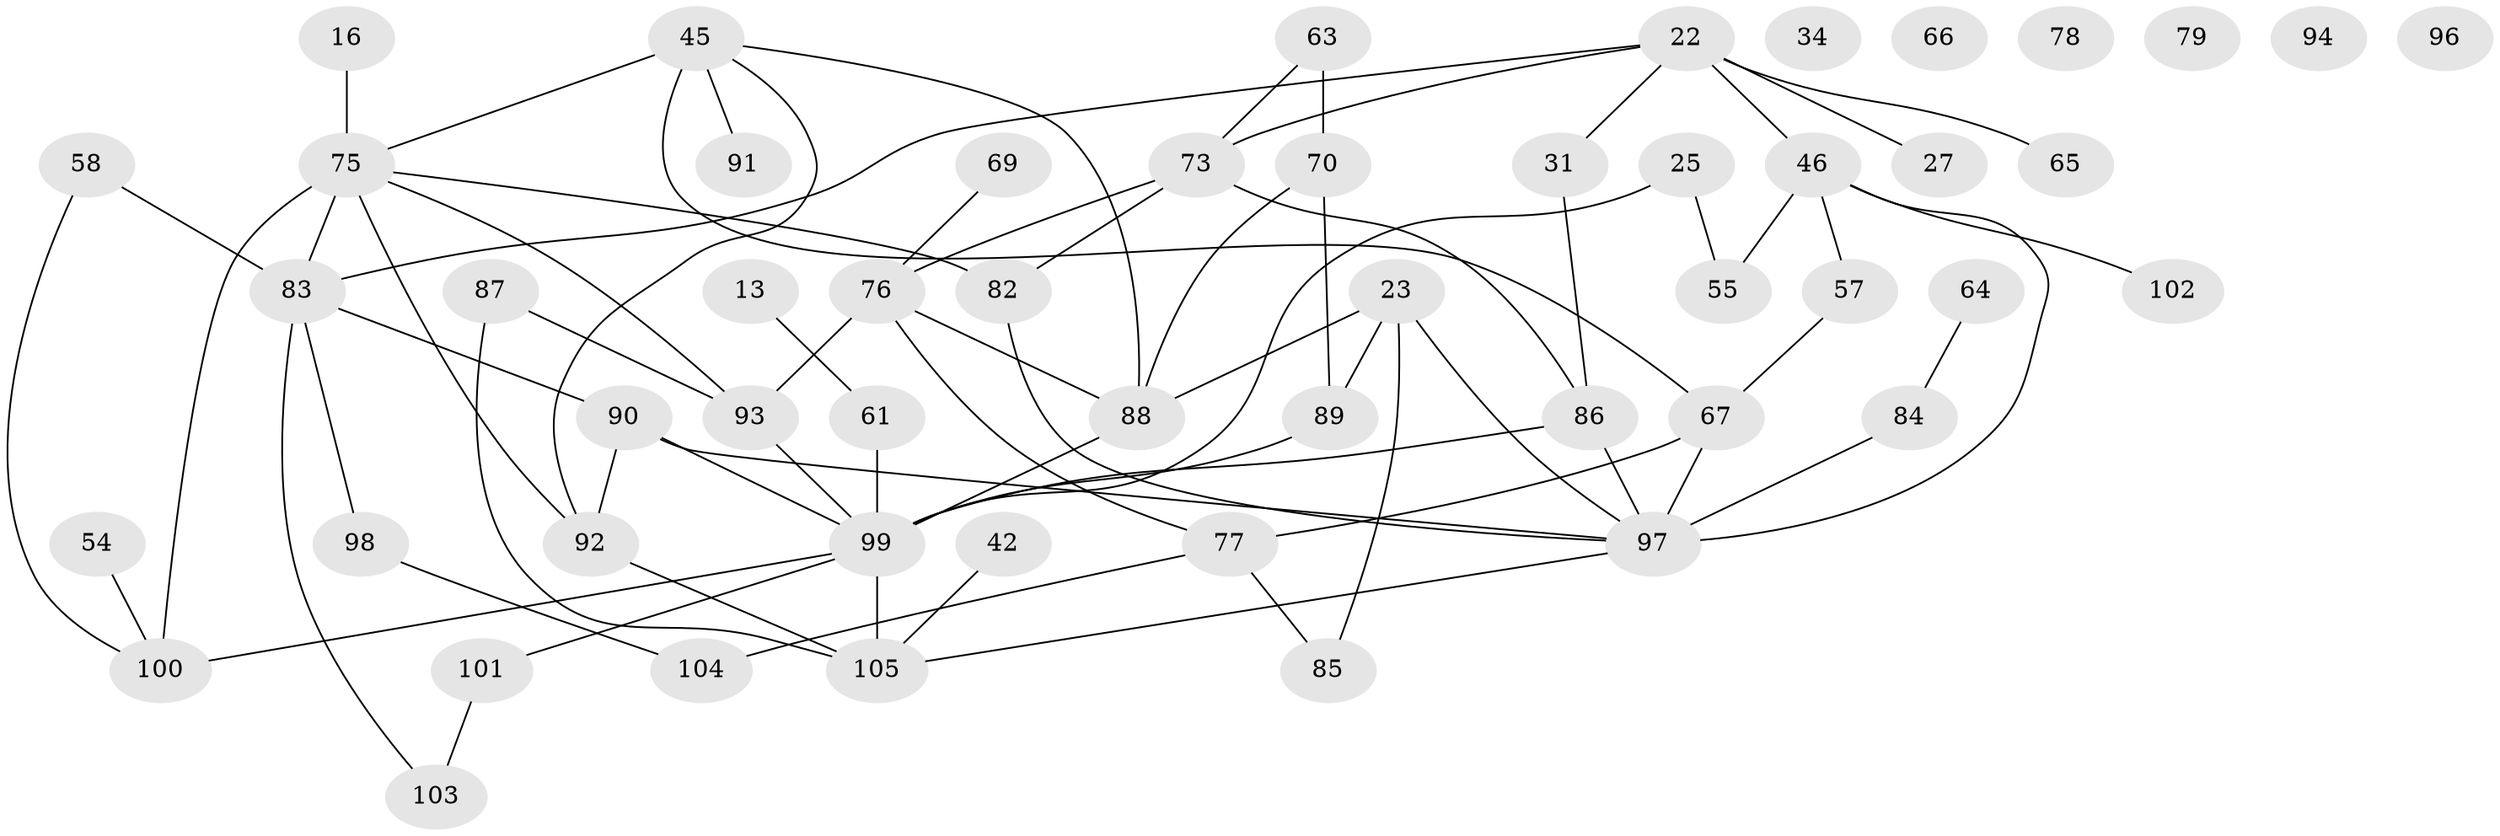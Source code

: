 // original degree distribution, {4: 0.2, 3: 0.26666666666666666, 6: 0.0380952380952381, 2: 0.23809523809523808, 1: 0.13333333333333333, 5: 0.05714285714285714, 8: 0.009523809523809525, 0: 0.05714285714285714}
// Generated by graph-tools (version 1.1) at 2025/40/03/09/25 04:40:08]
// undirected, 52 vertices, 73 edges
graph export_dot {
graph [start="1"]
  node [color=gray90,style=filled];
  13;
  16;
  22;
  23;
  25;
  27;
  31;
  34;
  42;
  45 [super="+19+28"];
  46 [super="+37+32"];
  54;
  55;
  57 [super="+50"];
  58;
  61 [super="+12"];
  63;
  64;
  65;
  66;
  67 [super="+21"];
  69;
  70 [super="+39"];
  73 [super="+48+62"];
  75 [super="+43+44+60+72+74"];
  76 [super="+6"];
  77;
  78;
  79;
  82;
  83 [super="+30+81"];
  84;
  85;
  86;
  87;
  88;
  89 [super="+20"];
  90 [super="+24"];
  91;
  92 [super="+71"];
  93 [super="+56"];
  94;
  96;
  97 [super="+68+53+52"];
  98;
  99 [super="+15+80+49"];
  100 [super="+17+47"];
  101;
  102;
  103;
  104 [super="+35"];
  105 [super="+95"];
  13 -- 61;
  16 -- 75;
  22 -- 27;
  22 -- 31;
  22 -- 46 [weight=2];
  22 -- 65;
  22 -- 73;
  22 -- 83 [weight=2];
  23 -- 85;
  23 -- 88;
  23 -- 89 [weight=2];
  23 -- 97 [weight=2];
  25 -- 55;
  25 -- 99;
  31 -- 86;
  42 -- 105;
  45 -- 67 [weight=2];
  45 -- 88 [weight=2];
  45 -- 91;
  45 -- 92;
  45 -- 75 [weight=2];
  46 -- 57;
  46 -- 97 [weight=2];
  46 -- 102;
  46 -- 55;
  54 -- 100;
  57 -- 67;
  58 -- 83;
  58 -- 100;
  61 -- 99;
  63 -- 70 [weight=2];
  63 -- 73;
  64 -- 84;
  67 -- 77;
  67 -- 97 [weight=3];
  69 -- 76;
  70 -- 88;
  70 -- 89;
  73 -- 82;
  73 -- 76;
  73 -- 86;
  75 -- 83 [weight=3];
  75 -- 100 [weight=3];
  75 -- 93 [weight=2];
  75 -- 92;
  75 -- 82;
  76 -- 77;
  76 -- 88;
  76 -- 93;
  77 -- 85;
  77 -- 104;
  82 -- 97;
  83 -- 103;
  83 -- 98;
  83 -- 90 [weight=2];
  84 -- 97;
  86 -- 99;
  86 -- 97;
  87 -- 105;
  87 -- 93;
  88 -- 99;
  89 -- 99 [weight=3];
  90 -- 92;
  90 -- 99;
  90 -- 97;
  92 -- 105;
  93 -- 99 [weight=2];
  97 -- 105;
  98 -- 104;
  99 -- 101;
  99 -- 105 [weight=2];
  99 -- 100;
  101 -- 103;
}
